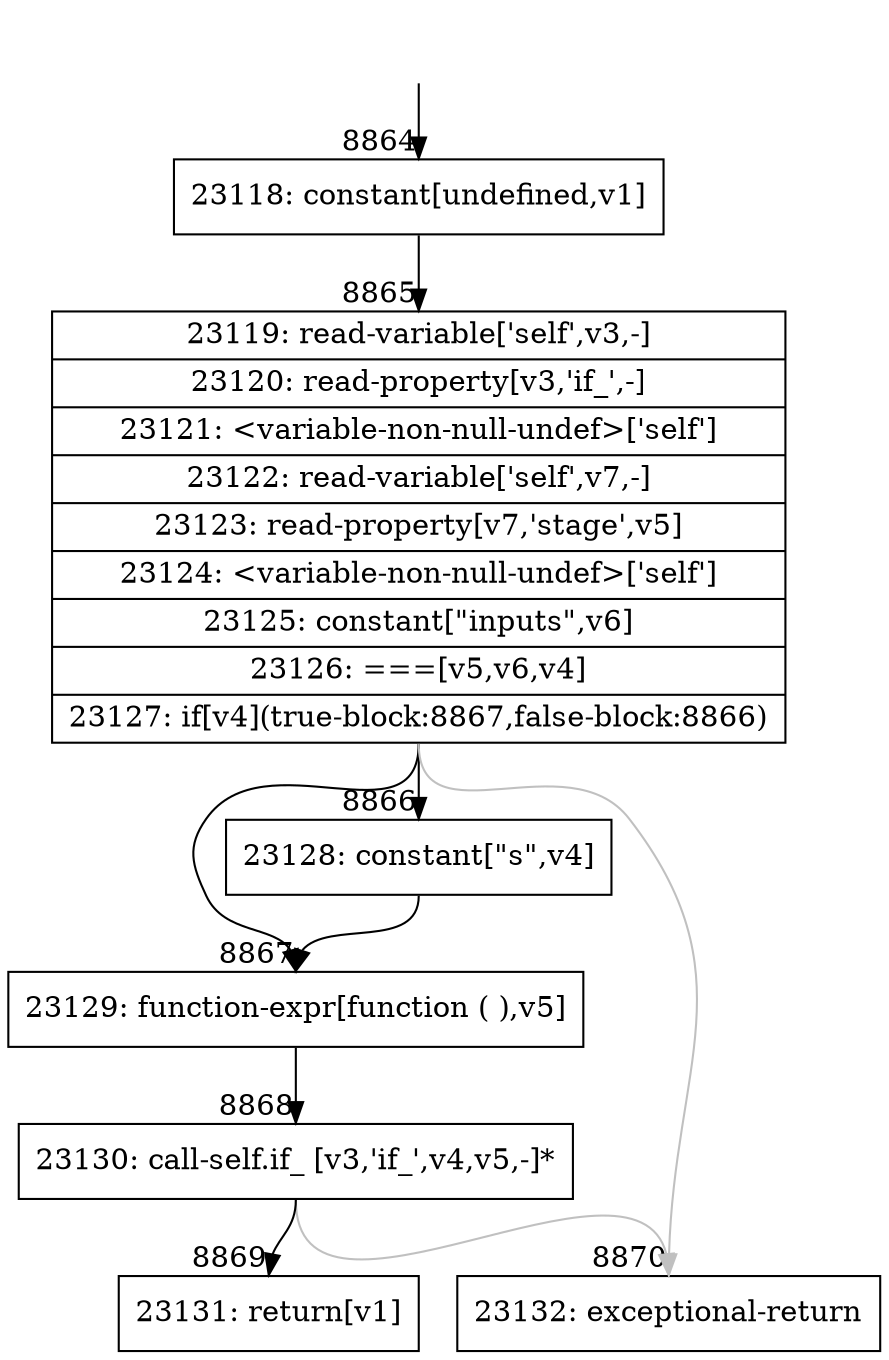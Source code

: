digraph {
rankdir="TD"
BB_entry653[shape=none,label=""];
BB_entry653 -> BB8864 [tailport=s, headport=n, headlabel="    8864"]
BB8864 [shape=record label="{23118: constant[undefined,v1]}" ] 
BB8864 -> BB8865 [tailport=s, headport=n, headlabel="      8865"]
BB8865 [shape=record label="{23119: read-variable['self',v3,-]|23120: read-property[v3,'if_',-]|23121: \<variable-non-null-undef\>['self']|23122: read-variable['self',v7,-]|23123: read-property[v7,'stage',v5]|23124: \<variable-non-null-undef\>['self']|23125: constant[\"inputs\",v6]|23126: ===[v5,v6,v4]|23127: if[v4](true-block:8867,false-block:8866)}" ] 
BB8865 -> BB8867 [tailport=s, headport=n, headlabel="      8867"]
BB8865 -> BB8866 [tailport=s, headport=n, headlabel="      8866"]
BB8865 -> BB8870 [tailport=s, headport=n, color=gray, headlabel="      8870"]
BB8866 [shape=record label="{23128: constant[\"s\",v4]}" ] 
BB8866 -> BB8867 [tailport=s, headport=n]
BB8867 [shape=record label="{23129: function-expr[function ( ),v5]}" ] 
BB8867 -> BB8868 [tailport=s, headport=n, headlabel="      8868"]
BB8868 [shape=record label="{23130: call-self.if_ [v3,'if_',v4,v5,-]*}" ] 
BB8868 -> BB8869 [tailport=s, headport=n, headlabel="      8869"]
BB8868 -> BB8870 [tailport=s, headport=n, color=gray]
BB8869 [shape=record label="{23131: return[v1]}" ] 
BB8870 [shape=record label="{23132: exceptional-return}" ] 
//#$~ 13285
}
